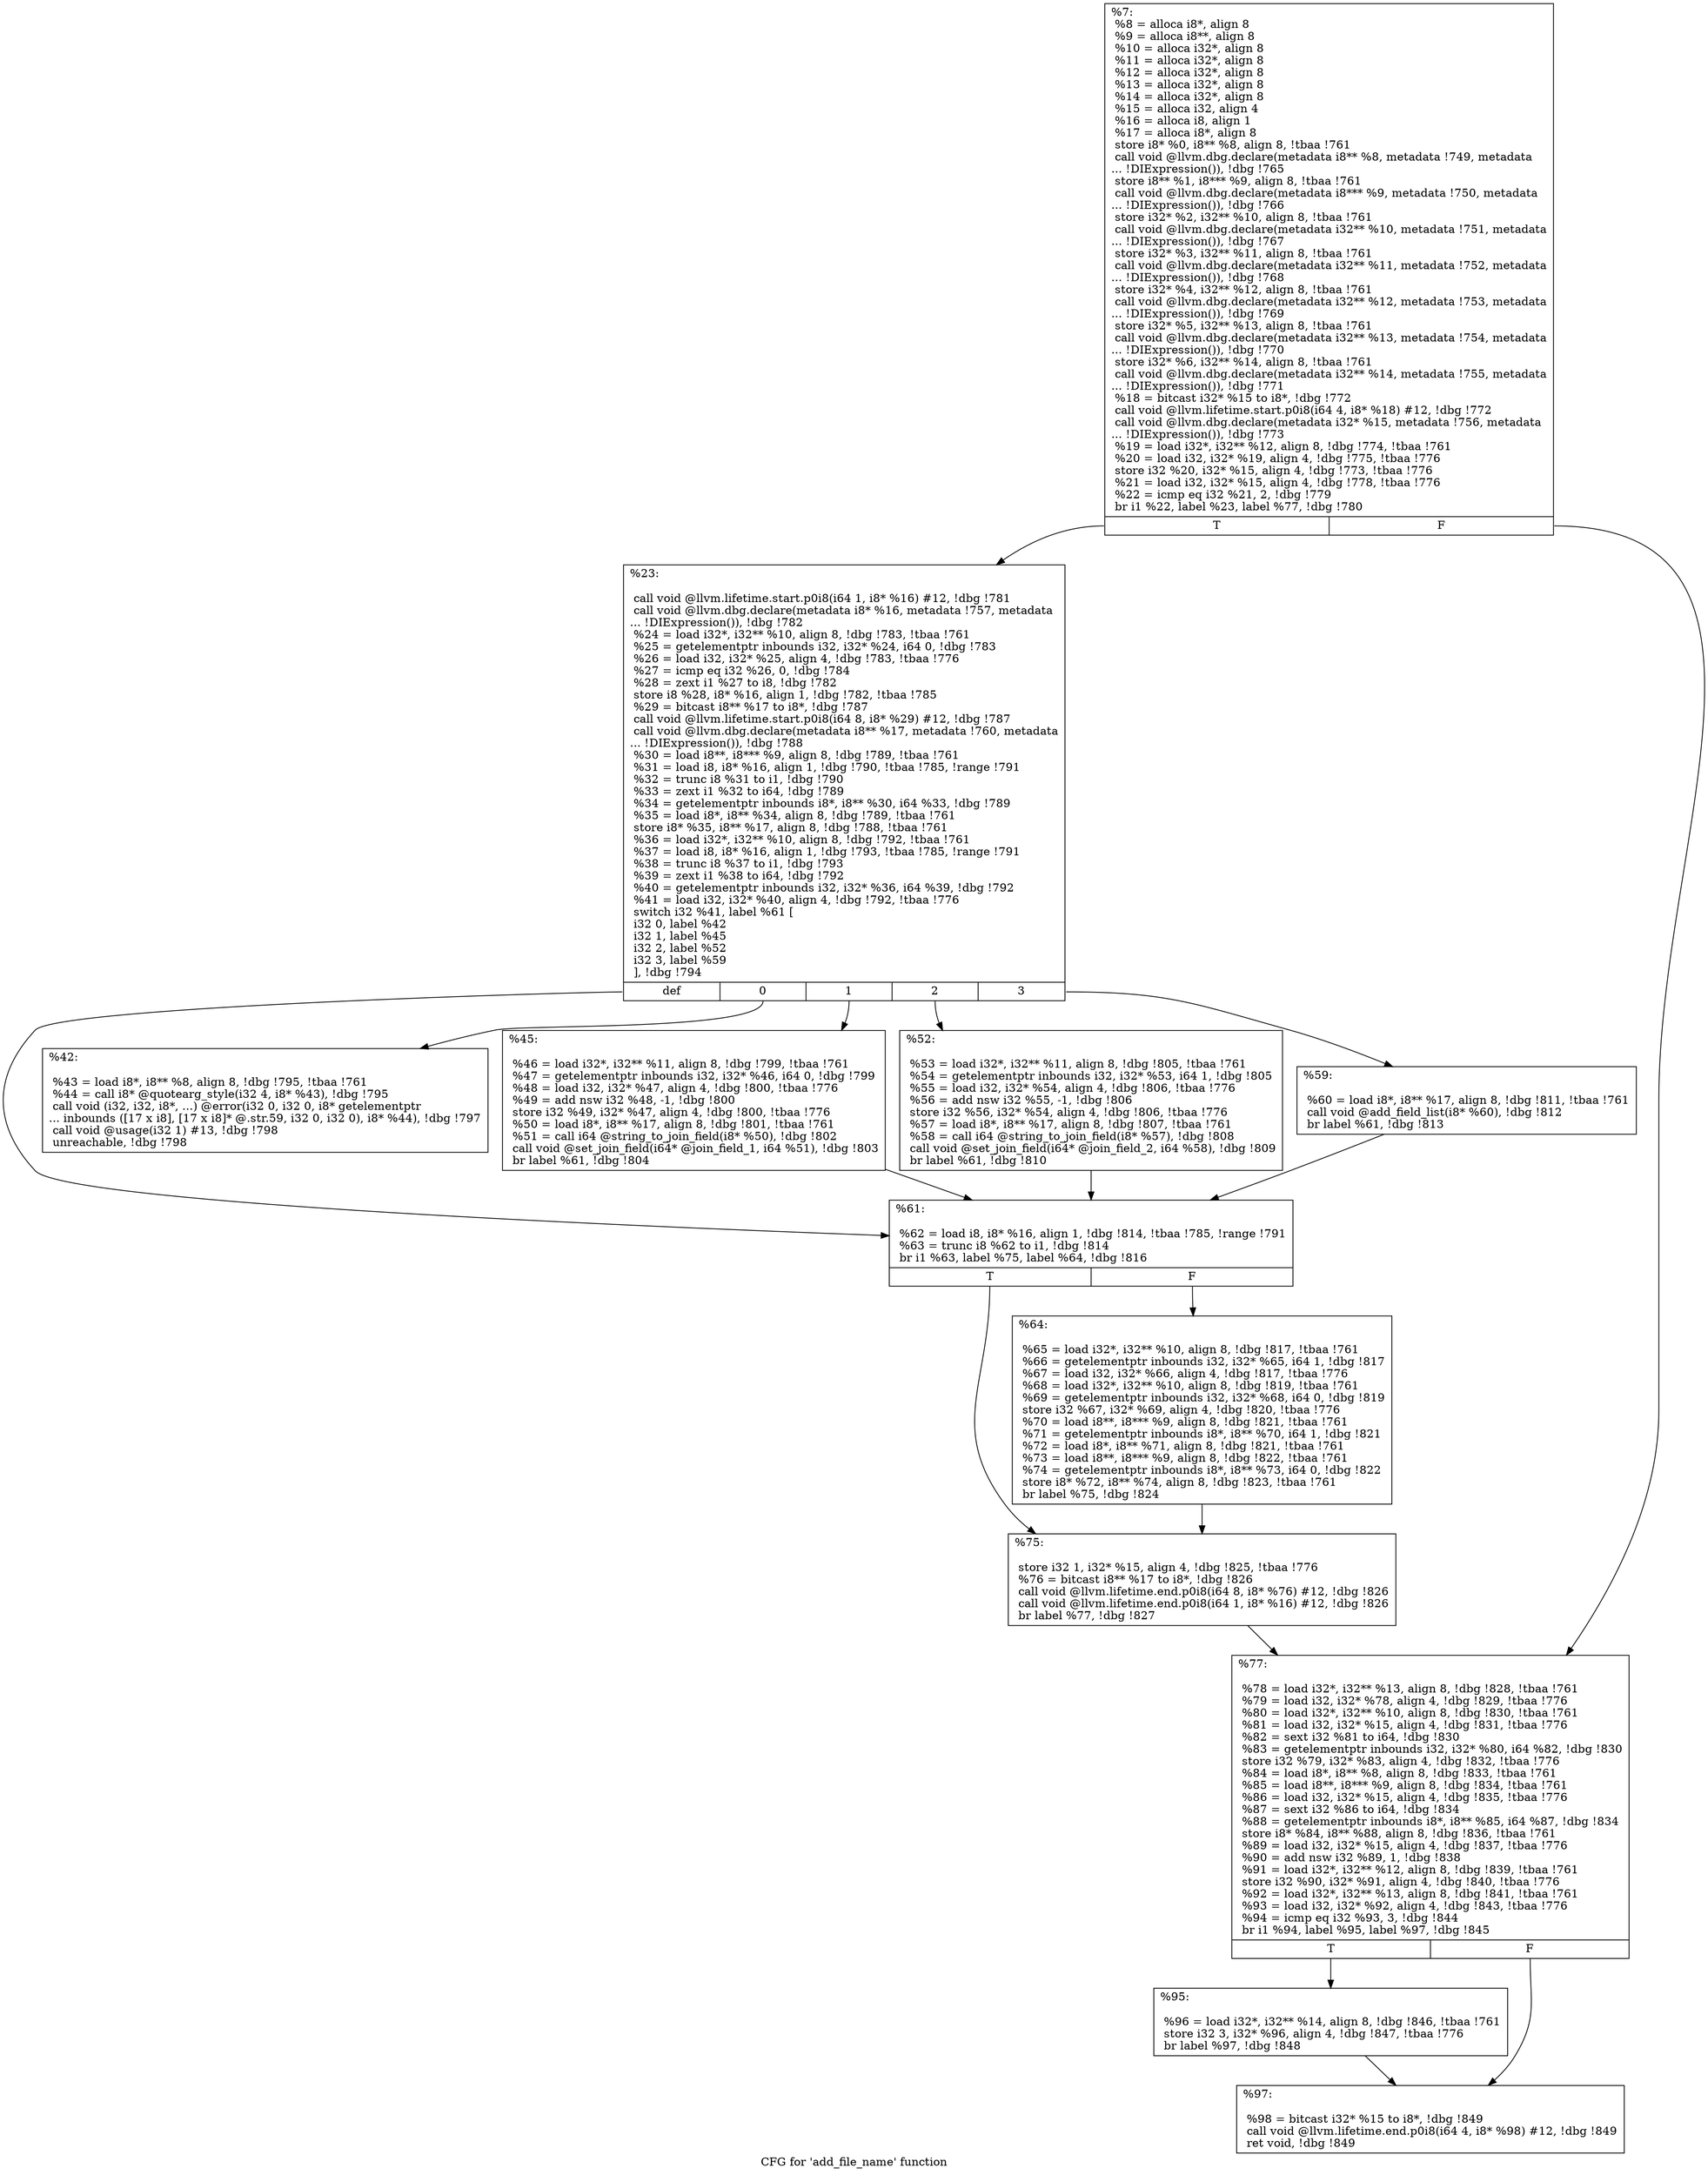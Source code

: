 digraph "CFG for 'add_file_name' function" {
	label="CFG for 'add_file_name' function";

	Node0xc81d00 [shape=record,label="{%7:\l  %8 = alloca i8*, align 8\l  %9 = alloca i8**, align 8\l  %10 = alloca i32*, align 8\l  %11 = alloca i32*, align 8\l  %12 = alloca i32*, align 8\l  %13 = alloca i32*, align 8\l  %14 = alloca i32*, align 8\l  %15 = alloca i32, align 4\l  %16 = alloca i8, align 1\l  %17 = alloca i8*, align 8\l  store i8* %0, i8** %8, align 8, !tbaa !761\l  call void @llvm.dbg.declare(metadata i8** %8, metadata !749, metadata\l... !DIExpression()), !dbg !765\l  store i8** %1, i8*** %9, align 8, !tbaa !761\l  call void @llvm.dbg.declare(metadata i8*** %9, metadata !750, metadata\l... !DIExpression()), !dbg !766\l  store i32* %2, i32** %10, align 8, !tbaa !761\l  call void @llvm.dbg.declare(metadata i32** %10, metadata !751, metadata\l... !DIExpression()), !dbg !767\l  store i32* %3, i32** %11, align 8, !tbaa !761\l  call void @llvm.dbg.declare(metadata i32** %11, metadata !752, metadata\l... !DIExpression()), !dbg !768\l  store i32* %4, i32** %12, align 8, !tbaa !761\l  call void @llvm.dbg.declare(metadata i32** %12, metadata !753, metadata\l... !DIExpression()), !dbg !769\l  store i32* %5, i32** %13, align 8, !tbaa !761\l  call void @llvm.dbg.declare(metadata i32** %13, metadata !754, metadata\l... !DIExpression()), !dbg !770\l  store i32* %6, i32** %14, align 8, !tbaa !761\l  call void @llvm.dbg.declare(metadata i32** %14, metadata !755, metadata\l... !DIExpression()), !dbg !771\l  %18 = bitcast i32* %15 to i8*, !dbg !772\l  call void @llvm.lifetime.start.p0i8(i64 4, i8* %18) #12, !dbg !772\l  call void @llvm.dbg.declare(metadata i32* %15, metadata !756, metadata\l... !DIExpression()), !dbg !773\l  %19 = load i32*, i32** %12, align 8, !dbg !774, !tbaa !761\l  %20 = load i32, i32* %19, align 4, !dbg !775, !tbaa !776\l  store i32 %20, i32* %15, align 4, !dbg !773, !tbaa !776\l  %21 = load i32, i32* %15, align 4, !dbg !778, !tbaa !776\l  %22 = icmp eq i32 %21, 2, !dbg !779\l  br i1 %22, label %23, label %77, !dbg !780\l|{<s0>T|<s1>F}}"];
	Node0xc81d00:s0 -> Node0xc9ef70;
	Node0xc81d00:s1 -> Node0xc9f1f0;
	Node0xc9ef70 [shape=record,label="{%23:\l\l  call void @llvm.lifetime.start.p0i8(i64 1, i8* %16) #12, !dbg !781\l  call void @llvm.dbg.declare(metadata i8* %16, metadata !757, metadata\l... !DIExpression()), !dbg !782\l  %24 = load i32*, i32** %10, align 8, !dbg !783, !tbaa !761\l  %25 = getelementptr inbounds i32, i32* %24, i64 0, !dbg !783\l  %26 = load i32, i32* %25, align 4, !dbg !783, !tbaa !776\l  %27 = icmp eq i32 %26, 0, !dbg !784\l  %28 = zext i1 %27 to i8, !dbg !782\l  store i8 %28, i8* %16, align 1, !dbg !782, !tbaa !785\l  %29 = bitcast i8** %17 to i8*, !dbg !787\l  call void @llvm.lifetime.start.p0i8(i64 8, i8* %29) #12, !dbg !787\l  call void @llvm.dbg.declare(metadata i8** %17, metadata !760, metadata\l... !DIExpression()), !dbg !788\l  %30 = load i8**, i8*** %9, align 8, !dbg !789, !tbaa !761\l  %31 = load i8, i8* %16, align 1, !dbg !790, !tbaa !785, !range !791\l  %32 = trunc i8 %31 to i1, !dbg !790\l  %33 = zext i1 %32 to i64, !dbg !789\l  %34 = getelementptr inbounds i8*, i8** %30, i64 %33, !dbg !789\l  %35 = load i8*, i8** %34, align 8, !dbg !789, !tbaa !761\l  store i8* %35, i8** %17, align 8, !dbg !788, !tbaa !761\l  %36 = load i32*, i32** %10, align 8, !dbg !792, !tbaa !761\l  %37 = load i8, i8* %16, align 1, !dbg !793, !tbaa !785, !range !791\l  %38 = trunc i8 %37 to i1, !dbg !793\l  %39 = zext i1 %38 to i64, !dbg !792\l  %40 = getelementptr inbounds i32, i32* %36, i64 %39, !dbg !792\l  %41 = load i32, i32* %40, align 4, !dbg !792, !tbaa !776\l  switch i32 %41, label %61 [\l    i32 0, label %42\l    i32 1, label %45\l    i32 2, label %52\l    i32 3, label %59\l  ], !dbg !794\l|{<s0>def|<s1>0|<s2>1|<s3>2|<s4>3}}"];
	Node0xc9ef70:s0 -> Node0xc9f100;
	Node0xc9ef70:s1 -> Node0xc9efc0;
	Node0xc9ef70:s2 -> Node0xc9f010;
	Node0xc9ef70:s3 -> Node0xc9f060;
	Node0xc9ef70:s4 -> Node0xc9f0b0;
	Node0xc9efc0 [shape=record,label="{%42:\l\l  %43 = load i8*, i8** %8, align 8, !dbg !795, !tbaa !761\l  %44 = call i8* @quotearg_style(i32 4, i8* %43), !dbg !795\l  call void (i32, i32, i8*, ...) @error(i32 0, i32 0, i8* getelementptr\l... inbounds ([17 x i8], [17 x i8]* @.str.59, i32 0, i32 0), i8* %44), !dbg !797\l  call void @usage(i32 1) #13, !dbg !798\l  unreachable, !dbg !798\l}"];
	Node0xc9f010 [shape=record,label="{%45:\l\l  %46 = load i32*, i32** %11, align 8, !dbg !799, !tbaa !761\l  %47 = getelementptr inbounds i32, i32* %46, i64 0, !dbg !799\l  %48 = load i32, i32* %47, align 4, !dbg !800, !tbaa !776\l  %49 = add nsw i32 %48, -1, !dbg !800\l  store i32 %49, i32* %47, align 4, !dbg !800, !tbaa !776\l  %50 = load i8*, i8** %17, align 8, !dbg !801, !tbaa !761\l  %51 = call i64 @string_to_join_field(i8* %50), !dbg !802\l  call void @set_join_field(i64* @join_field_1, i64 %51), !dbg !803\l  br label %61, !dbg !804\l}"];
	Node0xc9f010 -> Node0xc9f100;
	Node0xc9f060 [shape=record,label="{%52:\l\l  %53 = load i32*, i32** %11, align 8, !dbg !805, !tbaa !761\l  %54 = getelementptr inbounds i32, i32* %53, i64 1, !dbg !805\l  %55 = load i32, i32* %54, align 4, !dbg !806, !tbaa !776\l  %56 = add nsw i32 %55, -1, !dbg !806\l  store i32 %56, i32* %54, align 4, !dbg !806, !tbaa !776\l  %57 = load i8*, i8** %17, align 8, !dbg !807, !tbaa !761\l  %58 = call i64 @string_to_join_field(i8* %57), !dbg !808\l  call void @set_join_field(i64* @join_field_2, i64 %58), !dbg !809\l  br label %61, !dbg !810\l}"];
	Node0xc9f060 -> Node0xc9f100;
	Node0xc9f0b0 [shape=record,label="{%59:\l\l  %60 = load i8*, i8** %17, align 8, !dbg !811, !tbaa !761\l  call void @add_field_list(i8* %60), !dbg !812\l  br label %61, !dbg !813\l}"];
	Node0xc9f0b0 -> Node0xc9f100;
	Node0xc9f100 [shape=record,label="{%61:\l\l  %62 = load i8, i8* %16, align 1, !dbg !814, !tbaa !785, !range !791\l  %63 = trunc i8 %62 to i1, !dbg !814\l  br i1 %63, label %75, label %64, !dbg !816\l|{<s0>T|<s1>F}}"];
	Node0xc9f100:s0 -> Node0xc9f1a0;
	Node0xc9f100:s1 -> Node0xc9f150;
	Node0xc9f150 [shape=record,label="{%64:\l\l  %65 = load i32*, i32** %10, align 8, !dbg !817, !tbaa !761\l  %66 = getelementptr inbounds i32, i32* %65, i64 1, !dbg !817\l  %67 = load i32, i32* %66, align 4, !dbg !817, !tbaa !776\l  %68 = load i32*, i32** %10, align 8, !dbg !819, !tbaa !761\l  %69 = getelementptr inbounds i32, i32* %68, i64 0, !dbg !819\l  store i32 %67, i32* %69, align 4, !dbg !820, !tbaa !776\l  %70 = load i8**, i8*** %9, align 8, !dbg !821, !tbaa !761\l  %71 = getelementptr inbounds i8*, i8** %70, i64 1, !dbg !821\l  %72 = load i8*, i8** %71, align 8, !dbg !821, !tbaa !761\l  %73 = load i8**, i8*** %9, align 8, !dbg !822, !tbaa !761\l  %74 = getelementptr inbounds i8*, i8** %73, i64 0, !dbg !822\l  store i8* %72, i8** %74, align 8, !dbg !823, !tbaa !761\l  br label %75, !dbg !824\l}"];
	Node0xc9f150 -> Node0xc9f1a0;
	Node0xc9f1a0 [shape=record,label="{%75:\l\l  store i32 1, i32* %15, align 4, !dbg !825, !tbaa !776\l  %76 = bitcast i8** %17 to i8*, !dbg !826\l  call void @llvm.lifetime.end.p0i8(i64 8, i8* %76) #12, !dbg !826\l  call void @llvm.lifetime.end.p0i8(i64 1, i8* %16) #12, !dbg !826\l  br label %77, !dbg !827\l}"];
	Node0xc9f1a0 -> Node0xc9f1f0;
	Node0xc9f1f0 [shape=record,label="{%77:\l\l  %78 = load i32*, i32** %13, align 8, !dbg !828, !tbaa !761\l  %79 = load i32, i32* %78, align 4, !dbg !829, !tbaa !776\l  %80 = load i32*, i32** %10, align 8, !dbg !830, !tbaa !761\l  %81 = load i32, i32* %15, align 4, !dbg !831, !tbaa !776\l  %82 = sext i32 %81 to i64, !dbg !830\l  %83 = getelementptr inbounds i32, i32* %80, i64 %82, !dbg !830\l  store i32 %79, i32* %83, align 4, !dbg !832, !tbaa !776\l  %84 = load i8*, i8** %8, align 8, !dbg !833, !tbaa !761\l  %85 = load i8**, i8*** %9, align 8, !dbg !834, !tbaa !761\l  %86 = load i32, i32* %15, align 4, !dbg !835, !tbaa !776\l  %87 = sext i32 %86 to i64, !dbg !834\l  %88 = getelementptr inbounds i8*, i8** %85, i64 %87, !dbg !834\l  store i8* %84, i8** %88, align 8, !dbg !836, !tbaa !761\l  %89 = load i32, i32* %15, align 4, !dbg !837, !tbaa !776\l  %90 = add nsw i32 %89, 1, !dbg !838\l  %91 = load i32*, i32** %12, align 8, !dbg !839, !tbaa !761\l  store i32 %90, i32* %91, align 4, !dbg !840, !tbaa !776\l  %92 = load i32*, i32** %13, align 8, !dbg !841, !tbaa !761\l  %93 = load i32, i32* %92, align 4, !dbg !843, !tbaa !776\l  %94 = icmp eq i32 %93, 3, !dbg !844\l  br i1 %94, label %95, label %97, !dbg !845\l|{<s0>T|<s1>F}}"];
	Node0xc9f1f0:s0 -> Node0xc9f240;
	Node0xc9f1f0:s1 -> Node0xc9f290;
	Node0xc9f240 [shape=record,label="{%95:\l\l  %96 = load i32*, i32** %14, align 8, !dbg !846, !tbaa !761\l  store i32 3, i32* %96, align 4, !dbg !847, !tbaa !776\l  br label %97, !dbg !848\l}"];
	Node0xc9f240 -> Node0xc9f290;
	Node0xc9f290 [shape=record,label="{%97:\l\l  %98 = bitcast i32* %15 to i8*, !dbg !849\l  call void @llvm.lifetime.end.p0i8(i64 4, i8* %98) #12, !dbg !849\l  ret void, !dbg !849\l}"];
}
